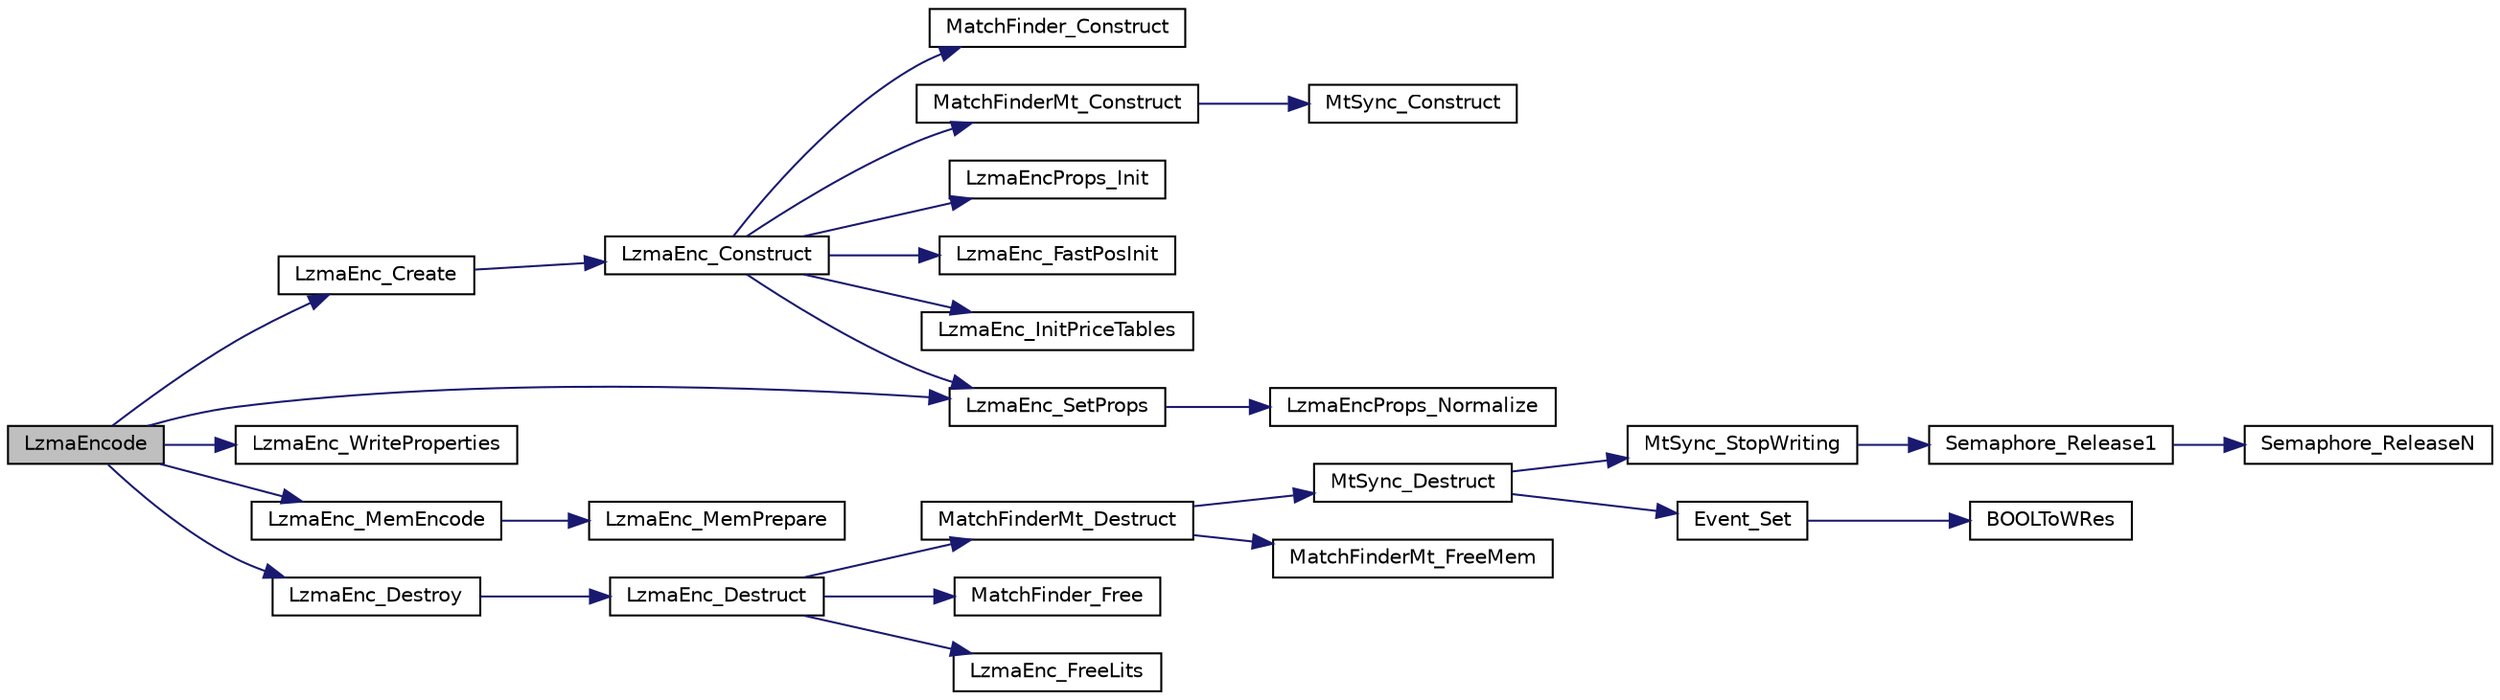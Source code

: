 digraph G
{
  edge [fontname="Helvetica",fontsize="10",labelfontname="Helvetica",labelfontsize="10"];
  node [fontname="Helvetica",fontsize="10",shape=record];
  rankdir="LR";
  Node1 [label="LzmaEncode",height=0.2,width=0.4,color="black", fillcolor="grey75", style="filled" fontcolor="black"];
  Node1 -> Node2 [color="midnightblue",fontsize="10",style="solid",fontname="Helvetica"];
  Node2 [label="LzmaEnc_Create",height=0.2,width=0.4,color="black", fillcolor="white", style="filled",URL="$_lzma_enc_8c.html#a1205a513b1d33c24a6cc5788c4ca8990"];
  Node2 -> Node3 [color="midnightblue",fontsize="10",style="solid",fontname="Helvetica"];
  Node3 [label="LzmaEnc_Construct",height=0.2,width=0.4,color="black", fillcolor="white", style="filled",URL="$_lzma_enc_8c.html#ae75399a1aab501f1fd7cd6bcc4c2f7ec"];
  Node3 -> Node4 [color="midnightblue",fontsize="10",style="solid",fontname="Helvetica"];
  Node4 [label="MatchFinder_Construct",height=0.2,width=0.4,color="black", fillcolor="white", style="filled",URL="$_lz_find_8c.html#a487aeb881073394dc1c0755d4790c5ea"];
  Node3 -> Node5 [color="midnightblue",fontsize="10",style="solid",fontname="Helvetica"];
  Node5 [label="MatchFinderMt_Construct",height=0.2,width=0.4,color="black", fillcolor="white", style="filled",URL="$_lz_find_mt_8c.html#a12919af4249f297f157a5f862d4ea040"];
  Node5 -> Node6 [color="midnightblue",fontsize="10",style="solid",fontname="Helvetica"];
  Node6 [label="MtSync_Construct",height=0.2,width=0.4,color="black", fillcolor="white", style="filled",URL="$_lz_find_mt_8c.html#a828c0c1f691af42f15d19574d54154de"];
  Node3 -> Node7 [color="midnightblue",fontsize="10",style="solid",fontname="Helvetica"];
  Node7 [label="LzmaEncProps_Init",height=0.2,width=0.4,color="black", fillcolor="white", style="filled",URL="$_lzma_enc_8c.html#a336bf0e92adf6ff680547c58fd60baa6"];
  Node3 -> Node8 [color="midnightblue",fontsize="10",style="solid",fontname="Helvetica"];
  Node8 [label="LzmaEnc_SetProps",height=0.2,width=0.4,color="black", fillcolor="white", style="filled",URL="$_lzma_enc_8c.html#a1d041ccb4b74f5608f08bc9cc97ae4cd"];
  Node8 -> Node9 [color="midnightblue",fontsize="10",style="solid",fontname="Helvetica"];
  Node9 [label="LzmaEncProps_Normalize",height=0.2,width=0.4,color="black", fillcolor="white", style="filled",URL="$_lzma_enc_8c.html#acd23d29a44a6a248851b7e0ef8016d87"];
  Node3 -> Node10 [color="midnightblue",fontsize="10",style="solid",fontname="Helvetica"];
  Node10 [label="LzmaEnc_FastPosInit",height=0.2,width=0.4,color="black", fillcolor="white", style="filled",URL="$_lzma_enc_8c.html#ae737021e88f3258ec97393859a2f1926"];
  Node3 -> Node11 [color="midnightblue",fontsize="10",style="solid",fontname="Helvetica"];
  Node11 [label="LzmaEnc_InitPriceTables",height=0.2,width=0.4,color="black", fillcolor="white", style="filled",URL="$_lzma_enc_8c.html#a6ee9c9a2ad5145bd684d8f5c79433bb4"];
  Node1 -> Node8 [color="midnightblue",fontsize="10",style="solid",fontname="Helvetica"];
  Node1 -> Node12 [color="midnightblue",fontsize="10",style="solid",fontname="Helvetica"];
  Node12 [label="LzmaEnc_WriteProperties",height=0.2,width=0.4,color="black", fillcolor="white", style="filled",URL="$_lzma_enc_8c.html#ab2a60ba1f7effb909fb756e381299cc2"];
  Node1 -> Node13 [color="midnightblue",fontsize="10",style="solid",fontname="Helvetica"];
  Node13 [label="LzmaEnc_MemEncode",height=0.2,width=0.4,color="black", fillcolor="white", style="filled",URL="$_lzma_enc_8c.html#a68dde38988e722f5c2acb7d42b318181"];
  Node13 -> Node14 [color="midnightblue",fontsize="10",style="solid",fontname="Helvetica"];
  Node14 [label="LzmaEnc_MemPrepare",height=0.2,width=0.4,color="black", fillcolor="white", style="filled",URL="$_lzma_enc_8c.html#a0a78075f9383a55278fadd356c8eb8a4"];
  Node1 -> Node15 [color="midnightblue",fontsize="10",style="solid",fontname="Helvetica"];
  Node15 [label="LzmaEnc_Destroy",height=0.2,width=0.4,color="black", fillcolor="white", style="filled",URL="$_lzma_enc_8c.html#a065756196601bbeb1910df0f574205ac"];
  Node15 -> Node16 [color="midnightblue",fontsize="10",style="solid",fontname="Helvetica"];
  Node16 [label="LzmaEnc_Destruct",height=0.2,width=0.4,color="black", fillcolor="white", style="filled",URL="$_lzma_enc_8c.html#a468c61c864910402968dee57bc958ea8"];
  Node16 -> Node17 [color="midnightblue",fontsize="10",style="solid",fontname="Helvetica"];
  Node17 [label="MatchFinderMt_Destruct",height=0.2,width=0.4,color="black", fillcolor="white", style="filled",URL="$_lz_find_mt_8c.html#a8f04458f06b00f3c982627cc01f566ce"];
  Node17 -> Node18 [color="midnightblue",fontsize="10",style="solid",fontname="Helvetica"];
  Node18 [label="MtSync_Destruct",height=0.2,width=0.4,color="black", fillcolor="white", style="filled",URL="$_lz_find_mt_8c.html#abe828e1f84f9d54d9d52bf271cc656ba"];
  Node18 -> Node19 [color="midnightblue",fontsize="10",style="solid",fontname="Helvetica"];
  Node19 [label="MtSync_StopWriting",height=0.2,width=0.4,color="black", fillcolor="white", style="filled",URL="$_lz_find_mt_8c.html#a8df1d3212ac2c1d3e5f11c0778ec6536"];
  Node19 -> Node20 [color="midnightblue",fontsize="10",style="solid",fontname="Helvetica"];
  Node20 [label="Semaphore_Release1",height=0.2,width=0.4,color="black", fillcolor="white", style="filled",URL="$_threads_8c.html#a6d392082486c2dd897b1256a5b5eb8f7"];
  Node20 -> Node21 [color="midnightblue",fontsize="10",style="solid",fontname="Helvetica"];
  Node21 [label="Semaphore_ReleaseN",height=0.2,width=0.4,color="black", fillcolor="white", style="filled",URL="$_threads_8c.html#a1dfc591d0c0c4fcc8881567bfa146498"];
  Node18 -> Node22 [color="midnightblue",fontsize="10",style="solid",fontname="Helvetica"];
  Node22 [label="Event_Set",height=0.2,width=0.4,color="black", fillcolor="white", style="filled",URL="$_threads_8c.html#a4c894884b1268b8d00d2a96489ba89e3"];
  Node22 -> Node23 [color="midnightblue",fontsize="10",style="solid",fontname="Helvetica"];
  Node23 [label="BOOLToWRes",height=0.2,width=0.4,color="black", fillcolor="white", style="filled",URL="$_threads_8c.html#a4cab6ca310179ac5fd522acd3fa59a50"];
  Node17 -> Node24 [color="midnightblue",fontsize="10",style="solid",fontname="Helvetica"];
  Node24 [label="MatchFinderMt_FreeMem",height=0.2,width=0.4,color="black", fillcolor="white", style="filled",URL="$_lz_find_mt_8c.html#afd7e6f1d902192822f2c76fdac6abe87"];
  Node16 -> Node25 [color="midnightblue",fontsize="10",style="solid",fontname="Helvetica"];
  Node25 [label="MatchFinder_Free",height=0.2,width=0.4,color="black", fillcolor="white", style="filled",URL="$_lz_find_8c.html#a7cd763a949f7a5f1bad61a9ebf0f7c30"];
  Node16 -> Node26 [color="midnightblue",fontsize="10",style="solid",fontname="Helvetica"];
  Node26 [label="LzmaEnc_FreeLits",height=0.2,width=0.4,color="black", fillcolor="white", style="filled",URL="$_lzma_enc_8c.html#a7f6d9c0dba37c4249c29a54283c9747b"];
}
